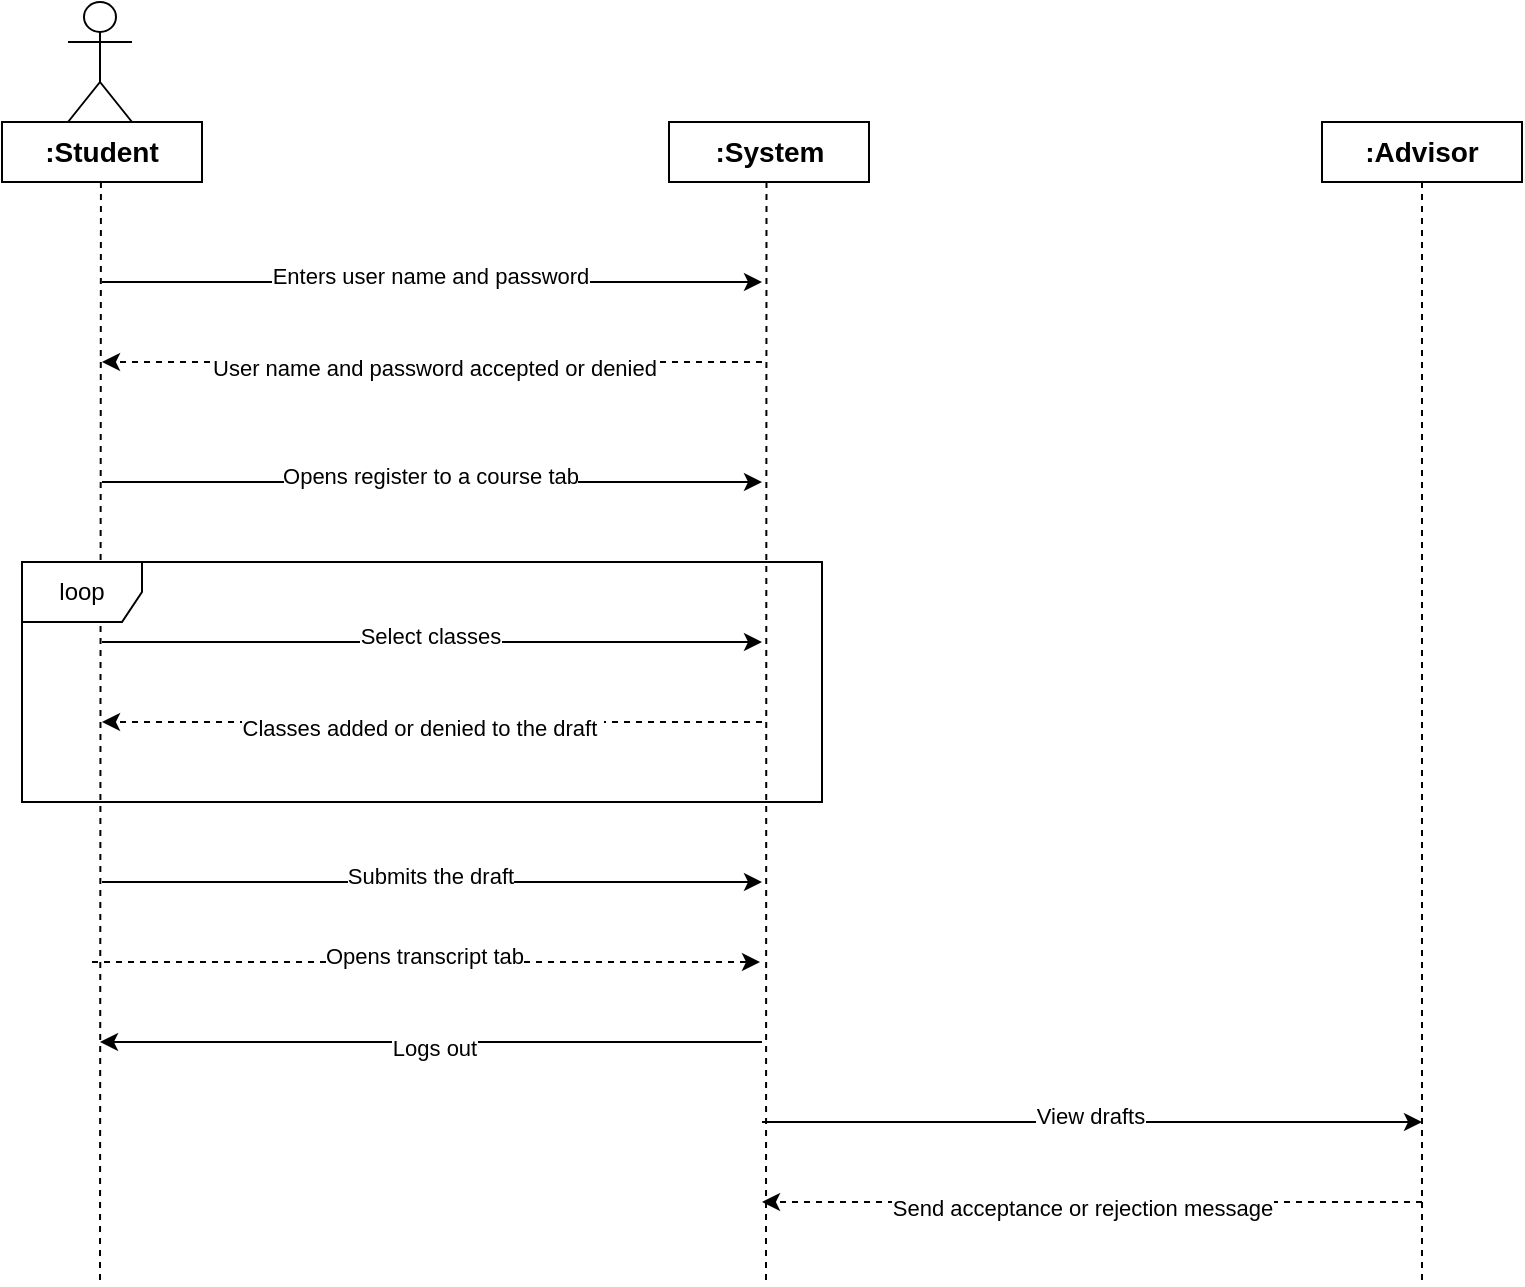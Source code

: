 <mxfile version="22.1.11" type="device" pages="2">
  <diagram name="Sayfa -1" id="eKwf8i5POUbrf981azab">
    <mxGraphModel dx="1400" dy="707" grid="1" gridSize="10" guides="1" tooltips="1" connect="1" arrows="1" fold="1" page="1" pageScale="1" pageWidth="827" pageHeight="1169" math="0" shadow="0">
      <root>
        <mxCell id="0" />
        <mxCell id="1" parent="0" />
        <mxCell id="lk8GdQlvjir3y_zJ8EJS-1" value="" style="shape=umlActor;verticalLabelPosition=bottom;verticalAlign=top;html=1;outlineConnect=0;" parent="1" vertex="1">
          <mxGeometry x="67" y="440" width="32" height="60" as="geometry" />
        </mxCell>
        <mxCell id="lk8GdQlvjir3y_zJ8EJS-2" value="" style="endArrow=none;dashed=1;html=1;rounded=0;" parent="1" edge="1">
          <mxGeometry width="50" height="50" relative="1" as="geometry">
            <mxPoint x="83.47" y="530" as="sourcePoint" />
            <mxPoint x="83" y="1080" as="targetPoint" />
          </mxGeometry>
        </mxCell>
        <mxCell id="lk8GdQlvjir3y_zJ8EJS-3" value="" style="endArrow=none;dashed=1;html=1;rounded=0;" parent="1" edge="1">
          <mxGeometry width="50" height="50" relative="1" as="geometry">
            <mxPoint x="416.25" y="530" as="sourcePoint" />
            <mxPoint x="416" y="1080" as="targetPoint" />
          </mxGeometry>
        </mxCell>
        <mxCell id="lk8GdQlvjir3y_zJ8EJS-4" value="" style="endArrow=none;dashed=1;html=1;rounded=0;" parent="1" edge="1">
          <mxGeometry width="50" height="50" relative="1" as="geometry">
            <mxPoint x="744" y="530" as="sourcePoint" />
            <mxPoint x="744" y="1080" as="targetPoint" />
          </mxGeometry>
        </mxCell>
        <mxCell id="lk8GdQlvjir3y_zJ8EJS-5" value="&lt;b style=&quot;border-color: var(--border-color);&quot;&gt;&lt;font style=&quot;border-color: var(--border-color); font-size: 14px;&quot;&gt;:System&lt;/font&gt;&lt;/b&gt;" style="rounded=0;whiteSpace=wrap;html=1;" parent="1" vertex="1">
          <mxGeometry x="367.5" y="500" width="100" height="30" as="geometry" />
        </mxCell>
        <mxCell id="lk8GdQlvjir3y_zJ8EJS-6" value="&lt;b style=&quot;border-color: var(--border-color);&quot;&gt;&lt;font style=&quot;border-color: var(--border-color); font-size: 14px;&quot;&gt;:Advisor&lt;/font&gt;&lt;/b&gt;" style="rounded=0;whiteSpace=wrap;html=1;" parent="1" vertex="1">
          <mxGeometry x="694" y="500" width="100" height="30" as="geometry" />
        </mxCell>
        <mxCell id="lk8GdQlvjir3y_zJ8EJS-7" value="&lt;b&gt;&lt;font style=&quot;font-size: 14px;&quot;&gt;:Student&lt;/font&gt;&lt;/b&gt;" style="rounded=0;whiteSpace=wrap;html=1;" parent="1" vertex="1">
          <mxGeometry x="34" y="500" width="100" height="30" as="geometry" />
        </mxCell>
        <mxCell id="lk8GdQlvjir3y_zJ8EJS-8" value="" style="endArrow=classic;html=1;rounded=0;" parent="1" edge="1">
          <mxGeometry width="50" height="50" relative="1" as="geometry">
            <mxPoint x="84" y="580" as="sourcePoint" />
            <mxPoint x="414" y="580" as="targetPoint" />
          </mxGeometry>
        </mxCell>
        <mxCell id="lk8GdQlvjir3y_zJ8EJS-9" value="Enters&amp;nbsp;user name and password" style="edgeLabel;html=1;align=center;verticalAlign=middle;resizable=0;points=[];" parent="lk8GdQlvjir3y_zJ8EJS-8" vertex="1" connectable="0">
          <mxGeometry x="-0.008" y="3" relative="1" as="geometry">
            <mxPoint as="offset" />
          </mxGeometry>
        </mxCell>
        <mxCell id="lk8GdQlvjir3y_zJ8EJS-10" value="" style="endArrow=classic;html=1;rounded=0;dashed=1;" parent="1" edge="1">
          <mxGeometry width="50" height="50" relative="1" as="geometry">
            <mxPoint x="414" y="620" as="sourcePoint" />
            <mxPoint x="84" y="620" as="targetPoint" />
          </mxGeometry>
        </mxCell>
        <mxCell id="lk8GdQlvjir3y_zJ8EJS-11" value="User name and password accepted or denied" style="edgeLabel;html=1;align=center;verticalAlign=middle;resizable=0;points=[];" parent="lk8GdQlvjir3y_zJ8EJS-10" vertex="1" connectable="0">
          <mxGeometry x="-0.006" y="3" relative="1" as="geometry">
            <mxPoint as="offset" />
          </mxGeometry>
        </mxCell>
        <mxCell id="lk8GdQlvjir3y_zJ8EJS-12" value="loop" style="shape=umlFrame;whiteSpace=wrap;html=1;pointerEvents=0;" parent="1" vertex="1">
          <mxGeometry x="44" y="720" width="400" height="120" as="geometry" />
        </mxCell>
        <mxCell id="lk8GdQlvjir3y_zJ8EJS-13" value="" style="endArrow=classic;html=1;rounded=0;" parent="1" edge="1">
          <mxGeometry width="50" height="50" relative="1" as="geometry">
            <mxPoint x="84" y="760" as="sourcePoint" />
            <mxPoint x="414" y="760" as="targetPoint" />
          </mxGeometry>
        </mxCell>
        <mxCell id="lk8GdQlvjir3y_zJ8EJS-14" value="Select classes" style="edgeLabel;html=1;align=center;verticalAlign=middle;resizable=0;points=[];" parent="lk8GdQlvjir3y_zJ8EJS-13" vertex="1" connectable="0">
          <mxGeometry x="-0.008" y="3" relative="1" as="geometry">
            <mxPoint as="offset" />
          </mxGeometry>
        </mxCell>
        <mxCell id="lk8GdQlvjir3y_zJ8EJS-17" value="" style="endArrow=classic;html=1;rounded=0;" parent="1" edge="1">
          <mxGeometry width="50" height="50" relative="1" as="geometry">
            <mxPoint x="84" y="880" as="sourcePoint" />
            <mxPoint x="414" y="880" as="targetPoint" />
          </mxGeometry>
        </mxCell>
        <mxCell id="lk8GdQlvjir3y_zJ8EJS-18" value="Submits the draft" style="edgeLabel;html=1;align=center;verticalAlign=middle;resizable=0;points=[];" parent="lk8GdQlvjir3y_zJ8EJS-17" vertex="1" connectable="0">
          <mxGeometry x="-0.008" y="3" relative="1" as="geometry">
            <mxPoint as="offset" />
          </mxGeometry>
        </mxCell>
        <mxCell id="lk8GdQlvjir3y_zJ8EJS-19" value="" style="endArrow=classic;html=1;rounded=0;" parent="1" edge="1">
          <mxGeometry width="50" height="50" relative="1" as="geometry">
            <mxPoint x="414" y="1000" as="sourcePoint" />
            <mxPoint x="744" y="1000" as="targetPoint" />
          </mxGeometry>
        </mxCell>
        <mxCell id="lk8GdQlvjir3y_zJ8EJS-20" value="View drafts" style="edgeLabel;html=1;align=center;verticalAlign=middle;resizable=0;points=[];" parent="lk8GdQlvjir3y_zJ8EJS-19" vertex="1" connectable="0">
          <mxGeometry x="-0.008" y="3" relative="1" as="geometry">
            <mxPoint as="offset" />
          </mxGeometry>
        </mxCell>
        <mxCell id="lk8GdQlvjir3y_zJ8EJS-21" value="" style="endArrow=classic;html=1;rounded=0;dashed=1;" parent="1" edge="1">
          <mxGeometry width="50" height="50" relative="1" as="geometry">
            <mxPoint x="744" y="1040" as="sourcePoint" />
            <mxPoint x="414" y="1040" as="targetPoint" />
          </mxGeometry>
        </mxCell>
        <mxCell id="lk8GdQlvjir3y_zJ8EJS-22" value="Send acceptance or rejection message" style="edgeLabel;html=1;align=center;verticalAlign=middle;resizable=0;points=[];" parent="lk8GdQlvjir3y_zJ8EJS-21" vertex="1" connectable="0">
          <mxGeometry x="0.024" y="3" relative="1" as="geometry">
            <mxPoint x="-1" as="offset" />
          </mxGeometry>
        </mxCell>
        <mxCell id="RpjjUDM6sSoc0zHJ858f-2" value="" style="endArrow=classic;html=1;rounded=0;" edge="1" parent="1">
          <mxGeometry width="50" height="50" relative="1" as="geometry">
            <mxPoint x="84" y="680" as="sourcePoint" />
            <mxPoint x="414" y="680" as="targetPoint" />
          </mxGeometry>
        </mxCell>
        <mxCell id="RpjjUDM6sSoc0zHJ858f-3" value="Opens&amp;nbsp;register to a course tab" style="edgeLabel;html=1;align=center;verticalAlign=middle;resizable=0;points=[];" vertex="1" connectable="0" parent="RpjjUDM6sSoc0zHJ858f-2">
          <mxGeometry x="-0.008" y="3" relative="1" as="geometry">
            <mxPoint as="offset" />
          </mxGeometry>
        </mxCell>
        <mxCell id="RpjjUDM6sSoc0zHJ858f-4" value="" style="endArrow=classic;html=1;rounded=0;" edge="1" parent="1">
          <mxGeometry width="50" height="50" relative="1" as="geometry">
            <mxPoint x="414" y="960" as="sourcePoint" />
            <mxPoint x="83" y="960" as="targetPoint" />
          </mxGeometry>
        </mxCell>
        <mxCell id="RpjjUDM6sSoc0zHJ858f-5" value="Logs out" style="edgeLabel;html=1;align=center;verticalAlign=middle;resizable=0;points=[];" vertex="1" connectable="0" parent="RpjjUDM6sSoc0zHJ858f-4">
          <mxGeometry x="-0.008" y="3" relative="1" as="geometry">
            <mxPoint as="offset" />
          </mxGeometry>
        </mxCell>
        <mxCell id="RpjjUDM6sSoc0zHJ858f-6" value="" style="endArrow=classic;html=1;rounded=0;dashed=1;" edge="1" parent="1">
          <mxGeometry width="50" height="50" relative="1" as="geometry">
            <mxPoint x="79" y="920" as="sourcePoint" />
            <mxPoint x="413" y="920" as="targetPoint" />
          </mxGeometry>
        </mxCell>
        <mxCell id="RpjjUDM6sSoc0zHJ858f-7" value="Opens&amp;nbsp;transcript tab" style="edgeLabel;html=1;align=center;verticalAlign=middle;resizable=0;points=[];" vertex="1" connectable="0" parent="RpjjUDM6sSoc0zHJ858f-6">
          <mxGeometry x="-0.006" y="3" relative="1" as="geometry">
            <mxPoint as="offset" />
          </mxGeometry>
        </mxCell>
        <mxCell id="RpjjUDM6sSoc0zHJ858f-12" value="" style="endArrow=classic;html=1;rounded=0;dashed=1;" edge="1" parent="1">
          <mxGeometry width="50" height="50" relative="1" as="geometry">
            <mxPoint x="414" y="800" as="sourcePoint" />
            <mxPoint x="84" y="800" as="targetPoint" />
          </mxGeometry>
        </mxCell>
        <mxCell id="RpjjUDM6sSoc0zHJ858f-13" value="Classes added or denied to the draft&amp;nbsp;" style="edgeLabel;html=1;align=center;verticalAlign=middle;resizable=0;points=[];" vertex="1" connectable="0" parent="RpjjUDM6sSoc0zHJ858f-12">
          <mxGeometry x="0.024" y="3" relative="1" as="geometry">
            <mxPoint x="-1" as="offset" />
          </mxGeometry>
        </mxCell>
      </root>
    </mxGraphModel>
  </diagram>
  <diagram id="n6XeZ6R0EXYJbb1oG_0p" name="Sayfa -2">
    <mxGraphModel dx="1105" dy="558" grid="1" gridSize="10" guides="1" tooltips="1" connect="1" arrows="1" fold="1" page="1" pageScale="1" pageWidth="827" pageHeight="1169" math="0" shadow="0">
      <root>
        <mxCell id="0" />
        <mxCell id="1" parent="0" />
        <mxCell id="lSCJ9V6UI3-VJrPs-bwZ-1" value="" style="shape=umlActor;verticalLabelPosition=bottom;verticalAlign=top;html=1;outlineConnect=0;" vertex="1" parent="1">
          <mxGeometry x="67" y="490" width="32" height="60" as="geometry" />
        </mxCell>
        <mxCell id="lSCJ9V6UI3-VJrPs-bwZ-2" value="" style="endArrow=none;dashed=1;html=1;rounded=0;" edge="1" parent="1">
          <mxGeometry width="50" height="50" relative="1" as="geometry">
            <mxPoint x="83.47" y="580" as="sourcePoint" />
            <mxPoint x="83" y="1130" as="targetPoint" />
          </mxGeometry>
        </mxCell>
        <mxCell id="lSCJ9V6UI3-VJrPs-bwZ-3" value="" style="endArrow=none;dashed=1;html=1;rounded=0;" edge="1" parent="1">
          <mxGeometry width="50" height="50" relative="1" as="geometry">
            <mxPoint x="416.25" y="580" as="sourcePoint" />
            <mxPoint x="416" y="1130" as="targetPoint" />
          </mxGeometry>
        </mxCell>
        <mxCell id="lSCJ9V6UI3-VJrPs-bwZ-4" value="" style="endArrow=none;dashed=1;html=1;rounded=0;" edge="1" parent="1">
          <mxGeometry width="50" height="50" relative="1" as="geometry">
            <mxPoint x="744" y="580" as="sourcePoint" />
            <mxPoint x="744" y="1130" as="targetPoint" />
          </mxGeometry>
        </mxCell>
        <mxCell id="lSCJ9V6UI3-VJrPs-bwZ-5" value="&lt;b style=&quot;border-color: var(--border-color);&quot;&gt;&lt;font style=&quot;border-color: var(--border-color); font-size: 14px;&quot;&gt;:System&lt;/font&gt;&lt;/b&gt;" style="rounded=0;whiteSpace=wrap;html=1;" vertex="1" parent="1">
          <mxGeometry x="367.5" y="550" width="100" height="30" as="geometry" />
        </mxCell>
        <mxCell id="lSCJ9V6UI3-VJrPs-bwZ-6" value="&lt;b style=&quot;border-color: var(--border-color);&quot;&gt;&lt;font style=&quot;border-color: var(--border-color); font-size: 14px;&quot;&gt;:Student&lt;/font&gt;&lt;/b&gt;" style="rounded=0;whiteSpace=wrap;html=1;" vertex="1" parent="1">
          <mxGeometry x="694" y="550" width="100" height="30" as="geometry" />
        </mxCell>
        <mxCell id="lSCJ9V6UI3-VJrPs-bwZ-7" value="&lt;b&gt;&lt;font style=&quot;font-size: 14px;&quot;&gt;:Advisor&lt;/font&gt;&lt;/b&gt;" style="rounded=0;whiteSpace=wrap;html=1;" vertex="1" parent="1">
          <mxGeometry x="34" y="550" width="100" height="30" as="geometry" />
        </mxCell>
        <mxCell id="lSCJ9V6UI3-VJrPs-bwZ-8" value="" style="endArrow=classic;html=1;rounded=0;" edge="1" parent="1">
          <mxGeometry width="50" height="50" relative="1" as="geometry">
            <mxPoint x="84" y="680" as="sourcePoint" />
            <mxPoint x="414" y="680" as="targetPoint" />
          </mxGeometry>
        </mxCell>
        <mxCell id="lSCJ9V6UI3-VJrPs-bwZ-9" value="Enters&amp;nbsp;user name and password" style="edgeLabel;html=1;align=center;verticalAlign=middle;resizable=0;points=[];" vertex="1" connectable="0" parent="lSCJ9V6UI3-VJrPs-bwZ-8">
          <mxGeometry x="-0.008" y="3" relative="1" as="geometry">
            <mxPoint as="offset" />
          </mxGeometry>
        </mxCell>
        <mxCell id="lSCJ9V6UI3-VJrPs-bwZ-10" value="" style="endArrow=classic;html=1;rounded=0;dashed=1;" edge="1" parent="1">
          <mxGeometry width="50" height="50" relative="1" as="geometry">
            <mxPoint x="414" y="720" as="sourcePoint" />
            <mxPoint x="84" y="720" as="targetPoint" />
          </mxGeometry>
        </mxCell>
        <mxCell id="lSCJ9V6UI3-VJrPs-bwZ-11" value="User name and password accepted or denied" style="edgeLabel;html=1;align=center;verticalAlign=middle;resizable=0;points=[];" vertex="1" connectable="0" parent="lSCJ9V6UI3-VJrPs-bwZ-10">
          <mxGeometry x="-0.006" y="3" relative="1" as="geometry">
            <mxPoint as="offset" />
          </mxGeometry>
        </mxCell>
        <mxCell id="lSCJ9V6UI3-VJrPs-bwZ-12" value="loop" style="shape=umlFrame;whiteSpace=wrap;html=1;pointerEvents=0;" vertex="1" parent="1">
          <mxGeometry x="44" y="820" width="400" height="120" as="geometry" />
        </mxCell>
        <mxCell id="lSCJ9V6UI3-VJrPs-bwZ-13" value="" style="endArrow=classic;html=1;rounded=0;" edge="1" parent="1">
          <mxGeometry width="50" height="50" relative="1" as="geometry">
            <mxPoint x="420" y="860" as="sourcePoint" />
            <mxPoint x="80" y="860" as="targetPoint" />
          </mxGeometry>
        </mxCell>
        <mxCell id="lSCJ9V6UI3-VJrPs-bwZ-29" value="Views courses" style="edgeLabel;html=1;align=center;verticalAlign=middle;resizable=0;points=[];" vertex="1" connectable="0" parent="lSCJ9V6UI3-VJrPs-bwZ-13">
          <mxGeometry x="0.018" y="-4" relative="1" as="geometry">
            <mxPoint as="offset" />
          </mxGeometry>
        </mxCell>
        <mxCell id="lSCJ9V6UI3-VJrPs-bwZ-15" value="" style="endArrow=classic;html=1;rounded=0;" edge="1" parent="1">
          <mxGeometry width="50" height="50" relative="1" as="geometry">
            <mxPoint x="84" y="980" as="sourcePoint" />
            <mxPoint x="414" y="980" as="targetPoint" />
          </mxGeometry>
        </mxCell>
        <mxCell id="lSCJ9V6UI3-VJrPs-bwZ-16" value="Submits the draft" style="edgeLabel;html=1;align=center;verticalAlign=middle;resizable=0;points=[];" vertex="1" connectable="0" parent="lSCJ9V6UI3-VJrPs-bwZ-15">
          <mxGeometry x="-0.008" y="3" relative="1" as="geometry">
            <mxPoint as="offset" />
          </mxGeometry>
        </mxCell>
        <mxCell id="lSCJ9V6UI3-VJrPs-bwZ-21" value="" style="endArrow=classic;html=1;rounded=0;" edge="1" parent="1">
          <mxGeometry width="50" height="50" relative="1" as="geometry">
            <mxPoint x="84" y="780" as="sourcePoint" />
            <mxPoint x="414" y="780" as="targetPoint" />
          </mxGeometry>
        </mxCell>
        <mxCell id="lSCJ9V6UI3-VJrPs-bwZ-22" value="Opens&amp;nbsp;approve student registrations tab" style="edgeLabel;html=1;align=center;verticalAlign=middle;resizable=0;points=[];" vertex="1" connectable="0" parent="lSCJ9V6UI3-VJrPs-bwZ-21">
          <mxGeometry x="-0.008" y="3" relative="1" as="geometry">
            <mxPoint as="offset" />
          </mxGeometry>
        </mxCell>
        <mxCell id="lSCJ9V6UI3-VJrPs-bwZ-23" value="" style="endArrow=classic;html=1;rounded=0;" edge="1" parent="1">
          <mxGeometry width="50" height="50" relative="1" as="geometry">
            <mxPoint x="414" y="1060" as="sourcePoint" />
            <mxPoint x="83" y="1060" as="targetPoint" />
          </mxGeometry>
        </mxCell>
        <mxCell id="lSCJ9V6UI3-VJrPs-bwZ-24" value="Logs out" style="edgeLabel;html=1;align=center;verticalAlign=middle;resizable=0;points=[];" vertex="1" connectable="0" parent="lSCJ9V6UI3-VJrPs-bwZ-23">
          <mxGeometry x="-0.008" y="3" relative="1" as="geometry">
            <mxPoint as="offset" />
          </mxGeometry>
        </mxCell>
        <mxCell id="lSCJ9V6UI3-VJrPs-bwZ-25" value="" style="endArrow=classic;html=1;rounded=0;dashed=1;" edge="1" parent="1">
          <mxGeometry width="50" height="50" relative="1" as="geometry">
            <mxPoint x="79" y="1020" as="sourcePoint" />
            <mxPoint x="413" y="1020" as="targetPoint" />
          </mxGeometry>
        </mxCell>
        <mxCell id="lSCJ9V6UI3-VJrPs-bwZ-26" value="Opens profession tab" style="edgeLabel;html=1;align=center;verticalAlign=middle;resizable=0;points=[];" vertex="1" connectable="0" parent="lSCJ9V6UI3-VJrPs-bwZ-25">
          <mxGeometry x="-0.006" y="3" relative="1" as="geometry">
            <mxPoint as="offset" />
          </mxGeometry>
        </mxCell>
        <mxCell id="lSCJ9V6UI3-VJrPs-bwZ-27" value="" style="endArrow=classic;html=1;rounded=0;dashed=1;" edge="1" parent="1">
          <mxGeometry width="50" height="50" relative="1" as="geometry">
            <mxPoint x="80" y="900" as="sourcePoint" />
            <mxPoint x="420" y="900" as="targetPoint" />
          </mxGeometry>
        </mxCell>
        <mxCell id="lSCJ9V6UI3-VJrPs-bwZ-28" value="Courses accepted or denied" style="edgeLabel;html=1;align=center;verticalAlign=middle;resizable=0;points=[];" vertex="1" connectable="0" parent="lSCJ9V6UI3-VJrPs-bwZ-27">
          <mxGeometry x="0.024" y="3" relative="1" as="geometry">
            <mxPoint x="-1" as="offset" />
          </mxGeometry>
        </mxCell>
        <mxCell id="9yFr_CiFMR95WXkNYWwu-3" value="" style="endArrow=classic;html=1;rounded=0;" edge="1" parent="1">
          <mxGeometry width="50" height="50" relative="1" as="geometry">
            <mxPoint x="754" y="640" as="sourcePoint" />
            <mxPoint x="414" y="640" as="targetPoint" />
          </mxGeometry>
        </mxCell>
        <mxCell id="9yFr_CiFMR95WXkNYWwu-4" value="Submits the draft" style="edgeLabel;html=1;align=center;verticalAlign=middle;resizable=0;points=[];" vertex="1" connectable="0" parent="9yFr_CiFMR95WXkNYWwu-3">
          <mxGeometry x="0.018" y="-4" relative="1" as="geometry">
            <mxPoint as="offset" />
          </mxGeometry>
        </mxCell>
      </root>
    </mxGraphModel>
  </diagram>
</mxfile>
